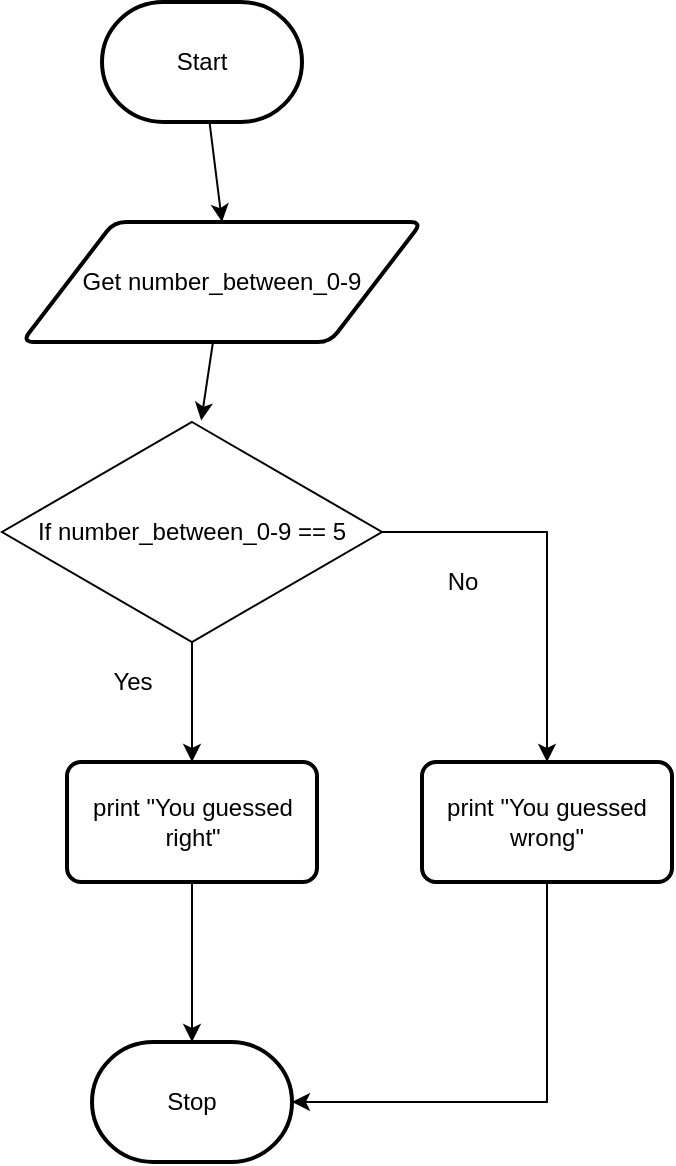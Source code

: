 <mxfile>
    <diagram id="rRbzi94DjYtUf3qIHJvX" name="Page-1">
        <mxGraphModel dx="594" dy="431" grid="1" gridSize="10" guides="1" tooltips="1" connect="1" arrows="1" fold="1" page="1" pageScale="1" pageWidth="827" pageHeight="1169" math="0" shadow="0">
            <root>
                <mxCell id="0"/>
                <mxCell id="1" parent="0"/>
                <mxCell id="4" style="edgeStyle=none;html=1;entryX=0.5;entryY=0;entryDx=0;entryDy=0;" parent="1" source="2" target="3" edge="1">
                    <mxGeometry relative="1" as="geometry"/>
                </mxCell>
                <mxCell id="2" value="Start" style="strokeWidth=2;html=1;shape=mxgraph.flowchart.terminator;whiteSpace=wrap;" parent="1" vertex="1">
                    <mxGeometry x="270" y="70" width="100" height="60" as="geometry"/>
                </mxCell>
                <mxCell id="6" style="edgeStyle=none;html=1;entryX=0.58;entryY=-0.013;entryDx=0;entryDy=0;entryPerimeter=0;" parent="1" source="3" edge="1">
                    <mxGeometry relative="1" as="geometry">
                        <mxPoint x="319.6" y="279.22" as="targetPoint"/>
                    </mxGeometry>
                </mxCell>
                <mxCell id="3" value="Get number_between_0-9" style="shape=parallelogram;html=1;strokeWidth=2;perimeter=parallelogramPerimeter;whiteSpace=wrap;rounded=1;arcSize=12;size=0.23;" parent="1" vertex="1">
                    <mxGeometry x="230" y="180" width="200" height="60" as="geometry"/>
                </mxCell>
                <mxCell id="8" style="edgeStyle=none;html=1;entryX=0.5;entryY=0;entryDx=0;entryDy=0;" parent="1" edge="1">
                    <mxGeometry relative="1" as="geometry">
                        <mxPoint x="310" y="340" as="sourcePoint"/>
                        <mxPoint x="315" y="380" as="targetPoint"/>
                    </mxGeometry>
                </mxCell>
                <mxCell id="9" value="Stop" style="strokeWidth=2;html=1;shape=mxgraph.flowchart.terminator;whiteSpace=wrap;" parent="1" vertex="1">
                    <mxGeometry x="265" y="590" width="100" height="60" as="geometry"/>
                </mxCell>
                <mxCell id="21" style="edgeStyle=none;html=1;" parent="1" source="18" edge="1">
                    <mxGeometry relative="1" as="geometry">
                        <mxPoint x="312.5" y="490" as="targetPoint"/>
                    </mxGeometry>
                </mxCell>
                <mxCell id="31" style="edgeStyle=orthogonalEdgeStyle;rounded=0;html=1;entryX=0.5;entryY=0;entryDx=0;entryDy=0;entryPerimeter=0;" edge="1" parent="1" source="18" target="9">
                    <mxGeometry relative="1" as="geometry"/>
                </mxCell>
                <mxCell id="18" value="print &quot;You guessed right&quot;" style="rounded=1;whiteSpace=wrap;html=1;absoluteArcSize=1;arcSize=14;strokeWidth=2;" parent="1" vertex="1">
                    <mxGeometry x="252.5" y="450" width="125" height="60" as="geometry"/>
                </mxCell>
                <mxCell id="26" style="edgeStyle=none;html=1;entryX=0.5;entryY=0;entryDx=0;entryDy=0;labelPosition=center;verticalLabelPosition=middle;align=center;verticalAlign=middle;" edge="1" parent="1" source="25" target="18">
                    <mxGeometry relative="1" as="geometry"/>
                </mxCell>
                <mxCell id="27" style="edgeStyle=orthogonalEdgeStyle;html=1;strokeColor=none;rounded=0;" edge="1" parent="1" source="25">
                    <mxGeometry relative="1" as="geometry">
                        <mxPoint x="500" y="335" as="targetPoint"/>
                    </mxGeometry>
                </mxCell>
                <mxCell id="29" style="edgeStyle=orthogonalEdgeStyle;rounded=0;html=1;" edge="1" parent="1" source="25" target="28">
                    <mxGeometry relative="1" as="geometry"/>
                </mxCell>
                <mxCell id="25" value="If number_between_0-9 == 5" style="rhombus;whiteSpace=wrap;html=1;" vertex="1" parent="1">
                    <mxGeometry x="220" y="280" width="190" height="110" as="geometry"/>
                </mxCell>
                <mxCell id="32" style="edgeStyle=orthogonalEdgeStyle;rounded=0;html=1;entryX=1;entryY=0.5;entryDx=0;entryDy=0;entryPerimeter=0;" edge="1" parent="1" source="28" target="9">
                    <mxGeometry relative="1" as="geometry">
                        <Array as="points">
                            <mxPoint x="493" y="620"/>
                        </Array>
                    </mxGeometry>
                </mxCell>
                <mxCell id="28" value="print &quot;You guessed wrong&quot;" style="rounded=1;whiteSpace=wrap;html=1;absoluteArcSize=1;arcSize=14;strokeWidth=2;" vertex="1" parent="1">
                    <mxGeometry x="430" y="450" width="125" height="60" as="geometry"/>
                </mxCell>
                <mxCell id="33" value="Yes" style="text;html=1;resizable=0;autosize=1;align=center;verticalAlign=middle;points=[];fillColor=none;strokeColor=none;rounded=0;" vertex="1" parent="1">
                    <mxGeometry x="265" y="400" width="40" height="20" as="geometry"/>
                </mxCell>
                <mxCell id="34" value="No" style="text;html=1;resizable=0;autosize=1;align=center;verticalAlign=middle;points=[];fillColor=none;strokeColor=none;rounded=0;" vertex="1" parent="1">
                    <mxGeometry x="435" y="350" width="30" height="20" as="geometry"/>
                </mxCell>
            </root>
        </mxGraphModel>
    </diagram>
</mxfile>